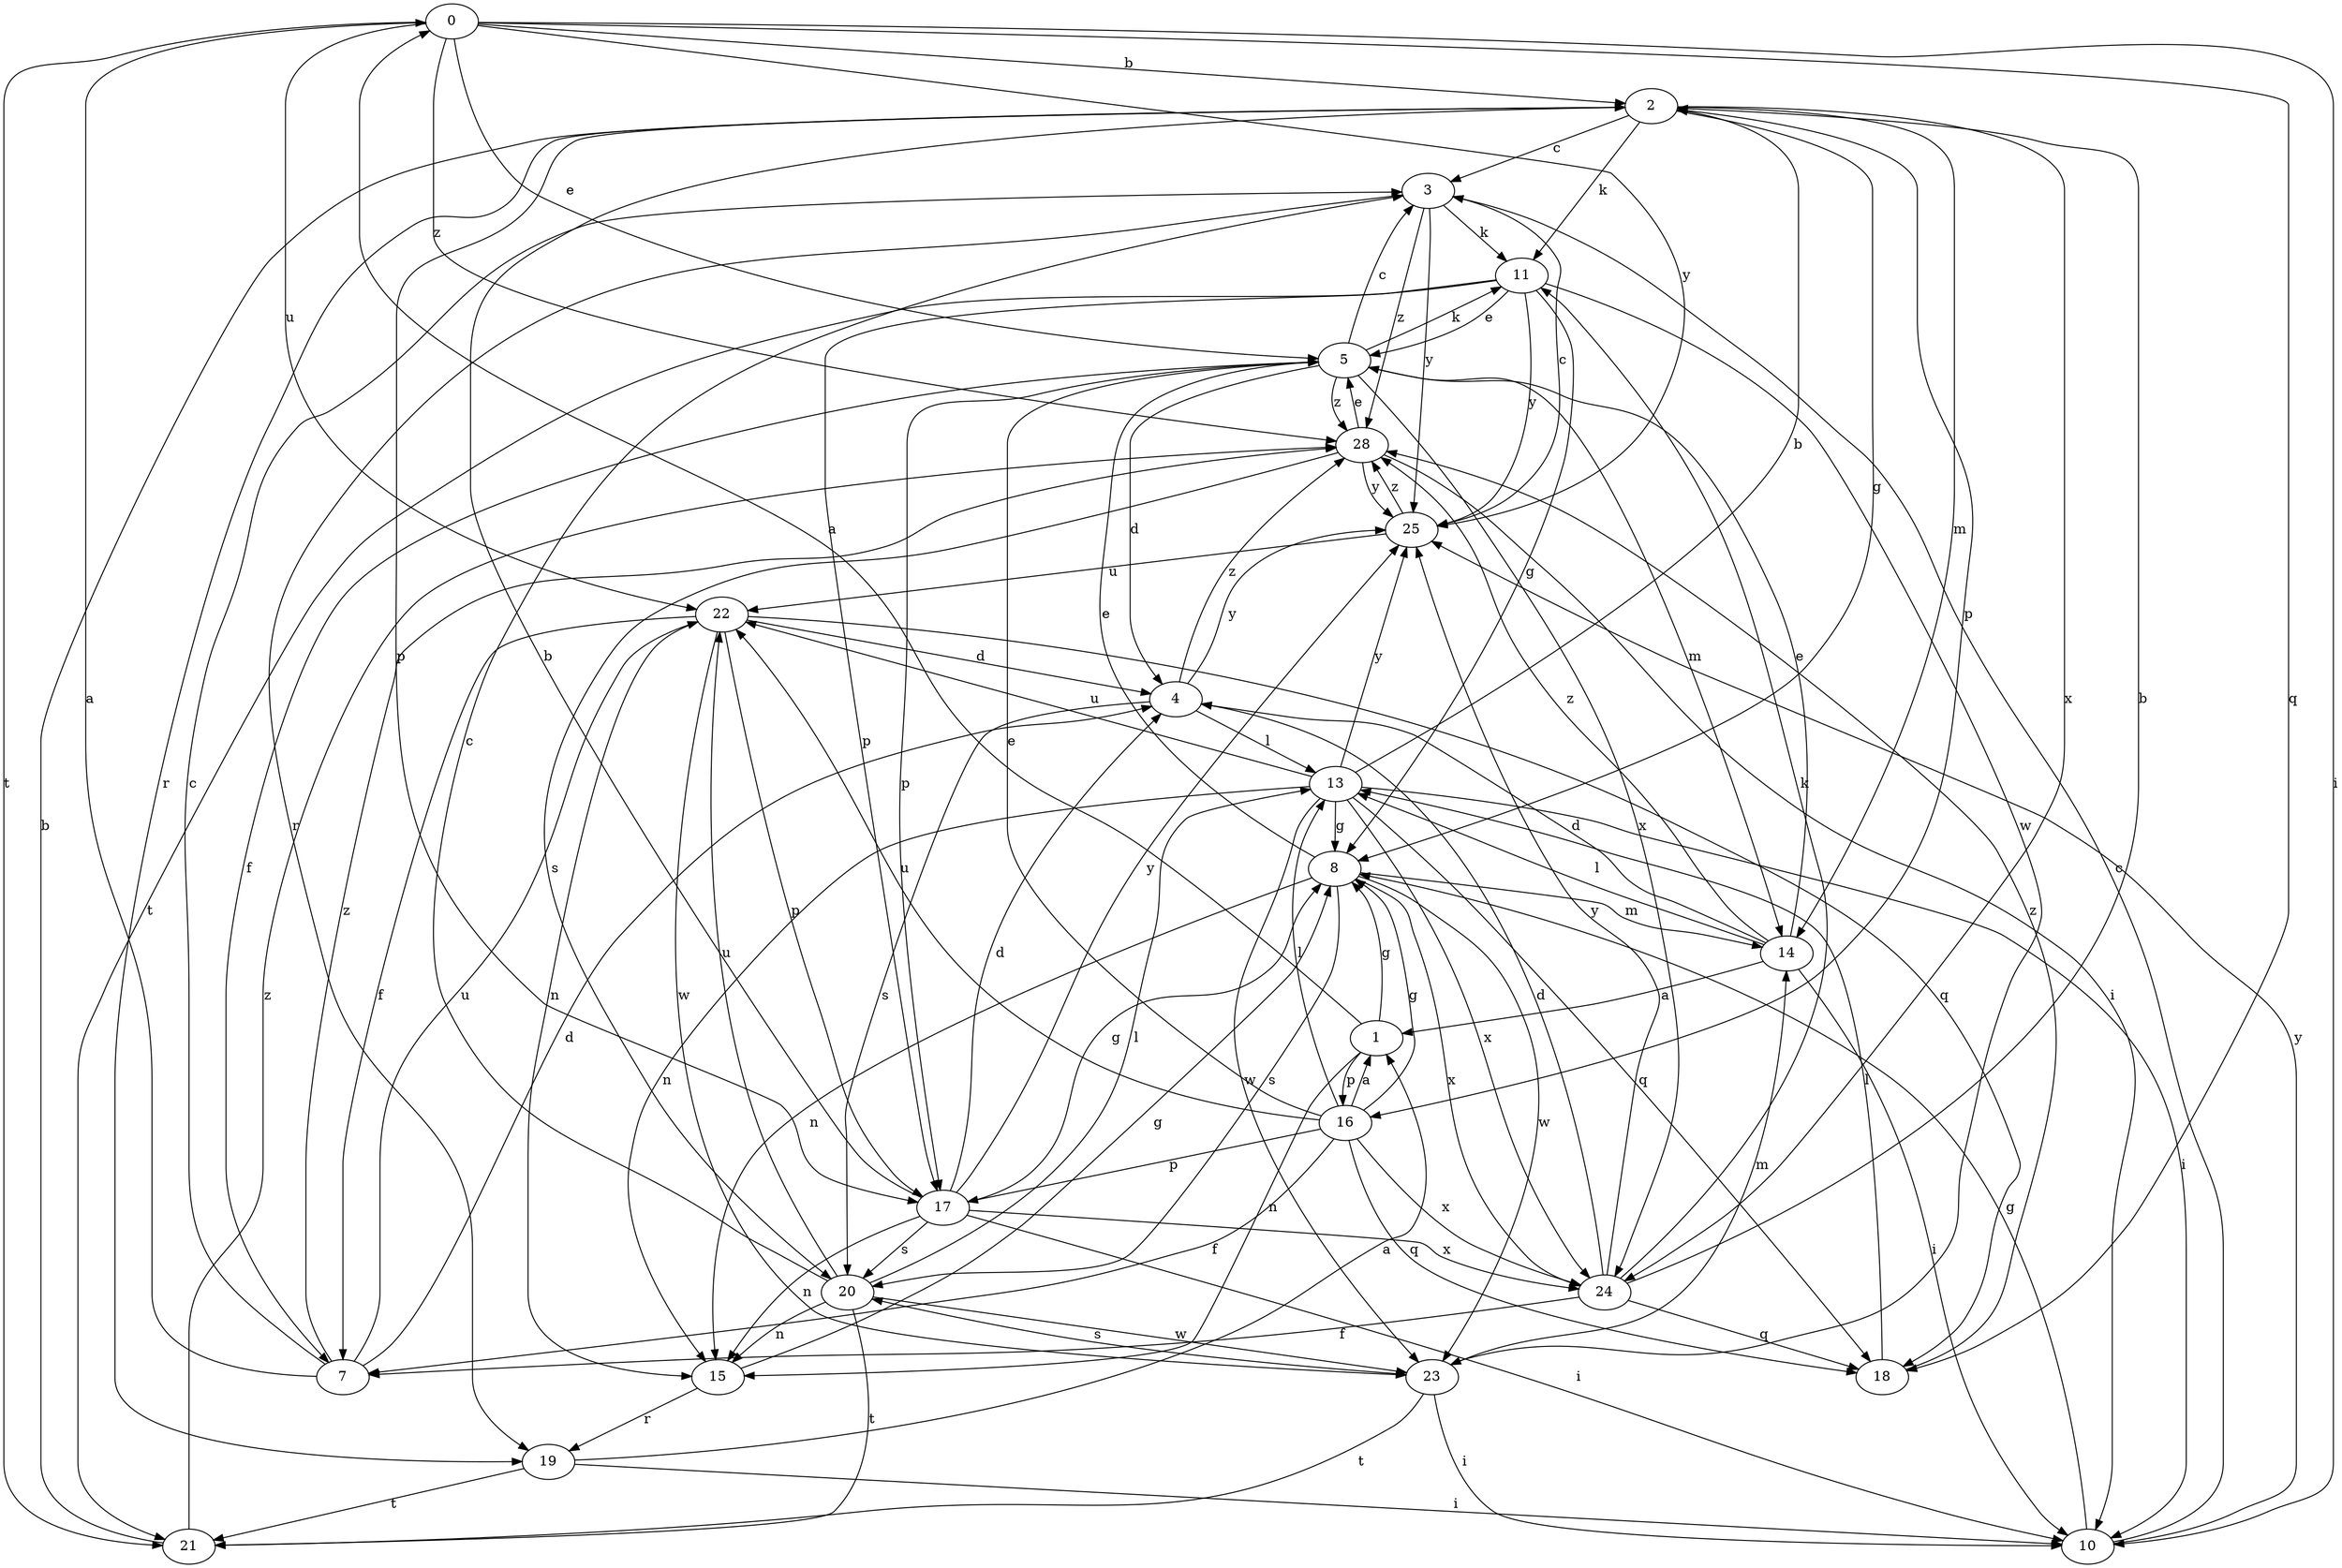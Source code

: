 strict digraph  {
0;
1;
2;
3;
4;
5;
7;
8;
10;
11;
13;
14;
15;
16;
17;
18;
19;
20;
21;
22;
23;
24;
25;
28;
0 -> 2  [label=b];
0 -> 5  [label=e];
0 -> 10  [label=i];
0 -> 18  [label=q];
0 -> 21  [label=t];
0 -> 22  [label=u];
0 -> 25  [label=y];
0 -> 28  [label=z];
1 -> 0  [label=a];
1 -> 8  [label=g];
1 -> 15  [label=n];
1 -> 16  [label=p];
2 -> 3  [label=c];
2 -> 8  [label=g];
2 -> 11  [label=k];
2 -> 14  [label=m];
2 -> 16  [label=p];
2 -> 17  [label=p];
2 -> 19  [label=r];
2 -> 24  [label=x];
3 -> 11  [label=k];
3 -> 19  [label=r];
3 -> 25  [label=y];
3 -> 28  [label=z];
4 -> 13  [label=l];
4 -> 20  [label=s];
4 -> 25  [label=y];
4 -> 28  [label=z];
5 -> 3  [label=c];
5 -> 4  [label=d];
5 -> 7  [label=f];
5 -> 11  [label=k];
5 -> 14  [label=m];
5 -> 17  [label=p];
5 -> 24  [label=x];
5 -> 28  [label=z];
7 -> 0  [label=a];
7 -> 3  [label=c];
7 -> 4  [label=d];
7 -> 22  [label=u];
7 -> 28  [label=z];
8 -> 5  [label=e];
8 -> 14  [label=m];
8 -> 15  [label=n];
8 -> 20  [label=s];
8 -> 23  [label=w];
8 -> 24  [label=x];
10 -> 3  [label=c];
10 -> 8  [label=g];
10 -> 25  [label=y];
11 -> 5  [label=e];
11 -> 8  [label=g];
11 -> 17  [label=p];
11 -> 21  [label=t];
11 -> 23  [label=w];
11 -> 25  [label=y];
13 -> 2  [label=b];
13 -> 8  [label=g];
13 -> 10  [label=i];
13 -> 15  [label=n];
13 -> 18  [label=q];
13 -> 22  [label=u];
13 -> 23  [label=w];
13 -> 24  [label=x];
13 -> 25  [label=y];
14 -> 1  [label=a];
14 -> 4  [label=d];
14 -> 5  [label=e];
14 -> 10  [label=i];
14 -> 13  [label=l];
14 -> 28  [label=z];
15 -> 8  [label=g];
15 -> 19  [label=r];
16 -> 1  [label=a];
16 -> 5  [label=e];
16 -> 7  [label=f];
16 -> 8  [label=g];
16 -> 13  [label=l];
16 -> 17  [label=p];
16 -> 18  [label=q];
16 -> 22  [label=u];
16 -> 24  [label=x];
17 -> 2  [label=b];
17 -> 4  [label=d];
17 -> 8  [label=g];
17 -> 10  [label=i];
17 -> 15  [label=n];
17 -> 20  [label=s];
17 -> 24  [label=x];
17 -> 25  [label=y];
18 -> 13  [label=l];
18 -> 28  [label=z];
19 -> 1  [label=a];
19 -> 10  [label=i];
19 -> 21  [label=t];
20 -> 3  [label=c];
20 -> 13  [label=l];
20 -> 15  [label=n];
20 -> 21  [label=t];
20 -> 22  [label=u];
20 -> 23  [label=w];
21 -> 2  [label=b];
21 -> 28  [label=z];
22 -> 4  [label=d];
22 -> 7  [label=f];
22 -> 15  [label=n];
22 -> 17  [label=p];
22 -> 18  [label=q];
22 -> 23  [label=w];
23 -> 10  [label=i];
23 -> 14  [label=m];
23 -> 20  [label=s];
23 -> 21  [label=t];
24 -> 2  [label=b];
24 -> 4  [label=d];
24 -> 7  [label=f];
24 -> 11  [label=k];
24 -> 18  [label=q];
24 -> 25  [label=y];
25 -> 3  [label=c];
25 -> 22  [label=u];
25 -> 28  [label=z];
28 -> 5  [label=e];
28 -> 10  [label=i];
28 -> 20  [label=s];
28 -> 25  [label=y];
}
